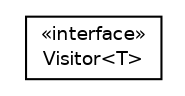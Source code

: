 #!/usr/local/bin/dot
#
# Class diagram 
# Generated by UMLGraph version R5_6 (http://www.umlgraph.org/)
#

digraph G {
	edge [fontname="Helvetica",fontsize=10,labelfontname="Helvetica",labelfontsize=10];
	node [fontname="Helvetica",fontsize=10,shape=plaintext];
	nodesep=0.25;
	ranksep=0.5;
	// net.ljcomputing.sql.visitor.Visitor<T>
	c38 [label=<<table title="net.ljcomputing.sql.visitor.Visitor" border="0" cellborder="1" cellspacing="0" cellpadding="2" port="p" href="./Visitor.html">
		<tr><td><table border="0" cellspacing="0" cellpadding="1">
<tr><td align="center" balign="center"> &#171;interface&#187; </td></tr>
<tr><td align="center" balign="center"> Visitor&lt;T&gt; </td></tr>
		</table></td></tr>
		</table>>, URL="./Visitor.html", fontname="Helvetica", fontcolor="black", fontsize=9.0];
}

